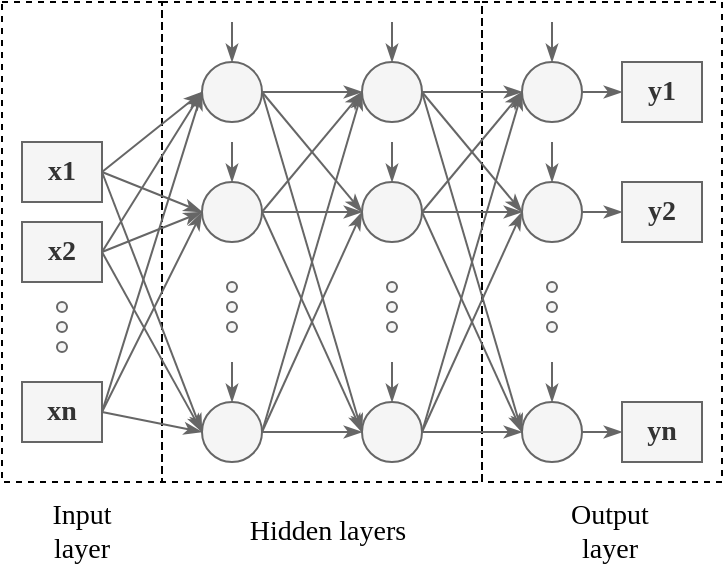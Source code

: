 <mxfile version="24.7.17">
  <diagram name="Stránka-1" id="KHQNstconk-omwnOxw34">
    <mxGraphModel dx="292" dy="147" grid="1" gridSize="10" guides="1" tooltips="1" connect="1" arrows="1" fold="1" page="1" pageScale="1" pageWidth="827" pageHeight="1169" math="0" shadow="0">
      <root>
        <mxCell id="0" />
        <mxCell id="1" parent="0" />
        <mxCell id="0XN_llY5n1YX43B12Pyf-75" value="" style="rounded=0;whiteSpace=wrap;html=1;fillColor=none;dashed=1;" vertex="1" parent="1">
          <mxGeometry x="350" y="20" width="120" height="240" as="geometry" />
        </mxCell>
        <mxCell id="0XN_llY5n1YX43B12Pyf-73" value="" style="rounded=0;whiteSpace=wrap;html=1;fillColor=none;dashed=1;" vertex="1" parent="1">
          <mxGeometry x="110" y="20" width="80" height="240" as="geometry" />
        </mxCell>
        <mxCell id="0XN_llY5n1YX43B12Pyf-74" value="" style="rounded=0;whiteSpace=wrap;html=1;fillColor=none;dashed=1;" vertex="1" parent="1">
          <mxGeometry x="190" y="20" width="160" height="240" as="geometry" />
        </mxCell>
        <mxCell id="0XN_llY5n1YX43B12Pyf-1" value="x1" style="text;html=1;align=center;verticalAlign=middle;whiteSpace=wrap;rounded=0;fontFamily=Times New Roman;fontSize=14;fontStyle=1;fillColor=#f5f5f5;fontColor=#333333;strokeColor=#666666;" vertex="1" parent="1">
          <mxGeometry x="120" y="90" width="40" height="30" as="geometry" />
        </mxCell>
        <mxCell id="0XN_llY5n1YX43B12Pyf-2" value="x2" style="text;html=1;align=center;verticalAlign=middle;whiteSpace=wrap;rounded=0;fontFamily=Times New Roman;fontSize=14;fontStyle=1;fillColor=#f5f5f5;fontColor=#333333;strokeColor=#666666;" vertex="1" parent="1">
          <mxGeometry x="120" y="130" width="40" height="30" as="geometry" />
        </mxCell>
        <mxCell id="0XN_llY5n1YX43B12Pyf-3" value="xn" style="text;html=1;align=center;verticalAlign=middle;whiteSpace=wrap;rounded=0;fontFamily=Times New Roman;fontSize=14;fontStyle=1;fillColor=#f5f5f5;fontColor=#333333;strokeColor=#666666;" vertex="1" parent="1">
          <mxGeometry x="120" y="210" width="40" height="30" as="geometry" />
        </mxCell>
        <mxCell id="0XN_llY5n1YX43B12Pyf-4" value="" style="ellipse;whiteSpace=wrap;html=1;aspect=fixed;fillColor=#f5f5f5;fontColor=#333333;strokeColor=#666666;" vertex="1" parent="1">
          <mxGeometry x="137.5" y="170" width="5" height="5" as="geometry" />
        </mxCell>
        <mxCell id="0XN_llY5n1YX43B12Pyf-6" value="" style="ellipse;whiteSpace=wrap;html=1;aspect=fixed;fillColor=#f5f5f5;fontColor=#333333;strokeColor=#666666;" vertex="1" parent="1">
          <mxGeometry x="137.5" y="180" width="5" height="5" as="geometry" />
        </mxCell>
        <mxCell id="0XN_llY5n1YX43B12Pyf-7" value="" style="ellipse;whiteSpace=wrap;html=1;aspect=fixed;fillColor=#f5f5f5;fontColor=#333333;strokeColor=#666666;" vertex="1" parent="1">
          <mxGeometry x="137.5" y="190" width="5" height="5" as="geometry" />
        </mxCell>
        <mxCell id="0XN_llY5n1YX43B12Pyf-8" value="" style="ellipse;whiteSpace=wrap;html=1;aspect=fixed;fillColor=#f5f5f5;fontColor=#333333;strokeColor=#666666;" vertex="1" parent="1">
          <mxGeometry x="210" y="50" width="30" height="30" as="geometry" />
        </mxCell>
        <mxCell id="0XN_llY5n1YX43B12Pyf-10" value="" style="ellipse;whiteSpace=wrap;html=1;aspect=fixed;fillColor=#f5f5f5;fontColor=#333333;strokeColor=#666666;" vertex="1" parent="1">
          <mxGeometry x="210" y="110" width="30" height="30" as="geometry" />
        </mxCell>
        <mxCell id="0XN_llY5n1YX43B12Pyf-13" value="" style="ellipse;whiteSpace=wrap;html=1;aspect=fixed;fillColor=#f5f5f5;fontColor=#333333;strokeColor=#666666;" vertex="1" parent="1">
          <mxGeometry x="210" y="220" width="30" height="30" as="geometry" />
        </mxCell>
        <mxCell id="0XN_llY5n1YX43B12Pyf-14" value="" style="ellipse;whiteSpace=wrap;html=1;aspect=fixed;fillColor=#f5f5f5;fontColor=#333333;strokeColor=#666666;" vertex="1" parent="1">
          <mxGeometry x="222.5" y="160" width="5" height="5" as="geometry" />
        </mxCell>
        <mxCell id="0XN_llY5n1YX43B12Pyf-15" value="" style="ellipse;whiteSpace=wrap;html=1;aspect=fixed;fillColor=#f5f5f5;fontColor=#333333;strokeColor=#666666;" vertex="1" parent="1">
          <mxGeometry x="222.5" y="170" width="5" height="5" as="geometry" />
        </mxCell>
        <mxCell id="0XN_llY5n1YX43B12Pyf-16" value="" style="ellipse;whiteSpace=wrap;html=1;aspect=fixed;fillColor=#f5f5f5;fontColor=#333333;strokeColor=#666666;" vertex="1" parent="1">
          <mxGeometry x="222.5" y="180" width="5" height="5" as="geometry" />
        </mxCell>
        <mxCell id="0XN_llY5n1YX43B12Pyf-17" value="" style="ellipse;whiteSpace=wrap;html=1;aspect=fixed;fillColor=#f5f5f5;fontColor=#333333;strokeColor=#666666;" vertex="1" parent="1">
          <mxGeometry x="290" y="50" width="30" height="30" as="geometry" />
        </mxCell>
        <mxCell id="0XN_llY5n1YX43B12Pyf-18" value="" style="ellipse;whiteSpace=wrap;html=1;aspect=fixed;fillColor=#f5f5f5;fontColor=#333333;strokeColor=#666666;" vertex="1" parent="1">
          <mxGeometry x="290" y="110" width="30" height="30" as="geometry" />
        </mxCell>
        <mxCell id="0XN_llY5n1YX43B12Pyf-19" value="" style="ellipse;whiteSpace=wrap;html=1;aspect=fixed;fillColor=#f5f5f5;fontColor=#333333;strokeColor=#666666;" vertex="1" parent="1">
          <mxGeometry x="290" y="220" width="30" height="30" as="geometry" />
        </mxCell>
        <mxCell id="0XN_llY5n1YX43B12Pyf-20" value="" style="ellipse;whiteSpace=wrap;html=1;aspect=fixed;fillColor=#f5f5f5;fontColor=#333333;strokeColor=#666666;" vertex="1" parent="1">
          <mxGeometry x="302.5" y="160" width="5" height="5" as="geometry" />
        </mxCell>
        <mxCell id="0XN_llY5n1YX43B12Pyf-21" value="" style="ellipse;whiteSpace=wrap;html=1;aspect=fixed;fillColor=#f5f5f5;fontColor=#333333;strokeColor=#666666;" vertex="1" parent="1">
          <mxGeometry x="302.5" y="170" width="5" height="5" as="geometry" />
        </mxCell>
        <mxCell id="0XN_llY5n1YX43B12Pyf-22" value="" style="ellipse;whiteSpace=wrap;html=1;aspect=fixed;fillColor=#f5f5f5;fontColor=#333333;strokeColor=#666666;" vertex="1" parent="1">
          <mxGeometry x="302.5" y="180" width="5" height="5" as="geometry" />
        </mxCell>
        <mxCell id="0XN_llY5n1YX43B12Pyf-23" value="" style="ellipse;whiteSpace=wrap;html=1;aspect=fixed;fillColor=#f5f5f5;fontColor=#333333;strokeColor=#666666;" vertex="1" parent="1">
          <mxGeometry x="370" y="50" width="30" height="30" as="geometry" />
        </mxCell>
        <mxCell id="0XN_llY5n1YX43B12Pyf-24" value="" style="ellipse;whiteSpace=wrap;html=1;aspect=fixed;fillColor=#f5f5f5;fontColor=#333333;strokeColor=#666666;" vertex="1" parent="1">
          <mxGeometry x="370" y="110" width="30" height="30" as="geometry" />
        </mxCell>
        <mxCell id="0XN_llY5n1YX43B12Pyf-25" value="" style="ellipse;whiteSpace=wrap;html=1;aspect=fixed;fillColor=#f5f5f5;fontColor=#333333;strokeColor=#666666;" vertex="1" parent="1">
          <mxGeometry x="370" y="220" width="30" height="30" as="geometry" />
        </mxCell>
        <mxCell id="0XN_llY5n1YX43B12Pyf-26" value="" style="ellipse;whiteSpace=wrap;html=1;aspect=fixed;fillColor=#f5f5f5;fontColor=#333333;strokeColor=#666666;" vertex="1" parent="1">
          <mxGeometry x="382.5" y="160" width="5" height="5" as="geometry" />
        </mxCell>
        <mxCell id="0XN_llY5n1YX43B12Pyf-27" value="" style="ellipse;whiteSpace=wrap;html=1;aspect=fixed;fillColor=#f5f5f5;fontColor=#333333;strokeColor=#666666;" vertex="1" parent="1">
          <mxGeometry x="382.5" y="170" width="5" height="5" as="geometry" />
        </mxCell>
        <mxCell id="0XN_llY5n1YX43B12Pyf-28" value="" style="ellipse;whiteSpace=wrap;html=1;aspect=fixed;fillColor=#f5f5f5;fontColor=#333333;strokeColor=#666666;" vertex="1" parent="1">
          <mxGeometry x="382.5" y="180" width="5" height="5" as="geometry" />
        </mxCell>
        <mxCell id="0XN_llY5n1YX43B12Pyf-30" value="" style="endArrow=classicThin;html=1;rounded=0;exitX=1;exitY=0.5;exitDx=0;exitDy=0;entryX=0;entryY=0.5;entryDx=0;entryDy=0;endFill=1;fillColor=#f5f5f5;strokeColor=#666666;" edge="1" parent="1" source="0XN_llY5n1YX43B12Pyf-1" target="0XN_llY5n1YX43B12Pyf-8">
          <mxGeometry width="50" height="50" relative="1" as="geometry">
            <mxPoint x="210" y="180" as="sourcePoint" />
            <mxPoint x="260" y="130" as="targetPoint" />
          </mxGeometry>
        </mxCell>
        <mxCell id="0XN_llY5n1YX43B12Pyf-31" value="" style="endArrow=classicThin;html=1;rounded=0;exitX=1;exitY=0.5;exitDx=0;exitDy=0;entryX=0;entryY=0.5;entryDx=0;entryDy=0;endFill=1;fillColor=#f5f5f5;strokeColor=#666666;" edge="1" parent="1" source="0XN_llY5n1YX43B12Pyf-1" target="0XN_llY5n1YX43B12Pyf-10">
          <mxGeometry width="50" height="50" relative="1" as="geometry">
            <mxPoint x="170" y="115" as="sourcePoint" />
            <mxPoint x="220" y="95" as="targetPoint" />
          </mxGeometry>
        </mxCell>
        <mxCell id="0XN_llY5n1YX43B12Pyf-32" value="" style="endArrow=classicThin;html=1;rounded=0;exitX=1;exitY=0.5;exitDx=0;exitDy=0;entryX=0;entryY=0.5;entryDx=0;entryDy=0;endFill=1;fillColor=#f5f5f5;strokeColor=#666666;" edge="1" parent="1" source="0XN_llY5n1YX43B12Pyf-1" target="0XN_llY5n1YX43B12Pyf-13">
          <mxGeometry width="50" height="50" relative="1" as="geometry">
            <mxPoint x="180" y="125" as="sourcePoint" />
            <mxPoint x="230" y="105" as="targetPoint" />
          </mxGeometry>
        </mxCell>
        <mxCell id="0XN_llY5n1YX43B12Pyf-33" value="" style="endArrow=classicThin;html=1;rounded=0;exitX=1;exitY=0.5;exitDx=0;exitDy=0;entryX=0;entryY=0.5;entryDx=0;entryDy=0;endFill=1;fillColor=#f5f5f5;strokeColor=#666666;" edge="1" parent="1" source="0XN_llY5n1YX43B12Pyf-2" target="0XN_llY5n1YX43B12Pyf-8">
          <mxGeometry width="50" height="50" relative="1" as="geometry">
            <mxPoint x="190" y="135" as="sourcePoint" />
            <mxPoint x="240" y="115" as="targetPoint" />
          </mxGeometry>
        </mxCell>
        <mxCell id="0XN_llY5n1YX43B12Pyf-34" value="" style="endArrow=classicThin;html=1;rounded=0;exitX=1;exitY=0.5;exitDx=0;exitDy=0;entryX=0;entryY=0.5;entryDx=0;entryDy=0;endFill=1;fillColor=#f5f5f5;strokeColor=#666666;" edge="1" parent="1" source="0XN_llY5n1YX43B12Pyf-2" target="0XN_llY5n1YX43B12Pyf-10">
          <mxGeometry width="50" height="50" relative="1" as="geometry">
            <mxPoint x="200" y="145" as="sourcePoint" />
            <mxPoint x="250" y="125" as="targetPoint" />
          </mxGeometry>
        </mxCell>
        <mxCell id="0XN_llY5n1YX43B12Pyf-35" value="" style="endArrow=classicThin;html=1;rounded=0;exitX=1;exitY=0.5;exitDx=0;exitDy=0;entryX=0;entryY=0.5;entryDx=0;entryDy=0;endFill=1;fillColor=#f5f5f5;strokeColor=#666666;" edge="1" parent="1" source="0XN_llY5n1YX43B12Pyf-3" target="0XN_llY5n1YX43B12Pyf-13">
          <mxGeometry width="50" height="50" relative="1" as="geometry">
            <mxPoint x="210" y="155" as="sourcePoint" />
            <mxPoint x="260" y="135" as="targetPoint" />
          </mxGeometry>
        </mxCell>
        <mxCell id="0XN_llY5n1YX43B12Pyf-36" value="" style="endArrow=classicThin;html=1;rounded=0;exitX=1;exitY=0.5;exitDx=0;exitDy=0;entryX=0;entryY=0.5;entryDx=0;entryDy=0;endFill=1;fillColor=#f5f5f5;strokeColor=#666666;" edge="1" parent="1" source="0XN_llY5n1YX43B12Pyf-2" target="0XN_llY5n1YX43B12Pyf-13">
          <mxGeometry width="50" height="50" relative="1" as="geometry">
            <mxPoint x="220" y="165" as="sourcePoint" />
            <mxPoint x="270" y="145" as="targetPoint" />
          </mxGeometry>
        </mxCell>
        <mxCell id="0XN_llY5n1YX43B12Pyf-37" value="" style="endArrow=classicThin;html=1;rounded=0;exitX=1;exitY=0.5;exitDx=0;exitDy=0;entryX=0;entryY=0.5;entryDx=0;entryDy=0;endFill=1;fillColor=#f5f5f5;strokeColor=#666666;" edge="1" parent="1" source="0XN_llY5n1YX43B12Pyf-3" target="0XN_llY5n1YX43B12Pyf-10">
          <mxGeometry width="50" height="50" relative="1" as="geometry">
            <mxPoint x="230" y="175" as="sourcePoint" />
            <mxPoint x="280" y="155" as="targetPoint" />
          </mxGeometry>
        </mxCell>
        <mxCell id="0XN_llY5n1YX43B12Pyf-38" value="" style="endArrow=classicThin;html=1;rounded=0;exitX=1;exitY=0.5;exitDx=0;exitDy=0;entryX=0;entryY=0.5;entryDx=0;entryDy=0;endFill=1;fillColor=#f5f5f5;strokeColor=#666666;" edge="1" parent="1" source="0XN_llY5n1YX43B12Pyf-3" target="0XN_llY5n1YX43B12Pyf-8">
          <mxGeometry width="50" height="50" relative="1" as="geometry">
            <mxPoint x="240" y="185" as="sourcePoint" />
            <mxPoint x="290" y="165" as="targetPoint" />
          </mxGeometry>
        </mxCell>
        <mxCell id="0XN_llY5n1YX43B12Pyf-39" value="" style="endArrow=classicThin;html=1;rounded=0;exitX=1;exitY=0.5;exitDx=0;exitDy=0;entryX=0;entryY=0.5;entryDx=0;entryDy=0;endFill=1;fillColor=#f5f5f5;strokeColor=#666666;" edge="1" parent="1" source="0XN_llY5n1YX43B12Pyf-8" target="0XN_llY5n1YX43B12Pyf-17">
          <mxGeometry width="50" height="50" relative="1" as="geometry">
            <mxPoint x="252.5" y="70" as="sourcePoint" />
            <mxPoint x="302.5" y="30" as="targetPoint" />
          </mxGeometry>
        </mxCell>
        <mxCell id="0XN_llY5n1YX43B12Pyf-40" value="" style="endArrow=classicThin;html=1;rounded=0;exitX=1;exitY=0.5;exitDx=0;exitDy=0;entryX=0;entryY=0.5;entryDx=0;entryDy=0;endFill=1;fillColor=#f5f5f5;strokeColor=#666666;" edge="1" parent="1" source="0XN_llY5n1YX43B12Pyf-8" target="0XN_llY5n1YX43B12Pyf-18">
          <mxGeometry width="50" height="50" relative="1" as="geometry">
            <mxPoint x="250" y="75" as="sourcePoint" />
            <mxPoint x="300" y="75" as="targetPoint" />
          </mxGeometry>
        </mxCell>
        <mxCell id="0XN_llY5n1YX43B12Pyf-41" value="" style="endArrow=classicThin;html=1;rounded=0;exitX=1;exitY=0.5;exitDx=0;exitDy=0;entryX=0;entryY=0.5;entryDx=0;entryDy=0;endFill=1;fillColor=#f5f5f5;strokeColor=#666666;" edge="1" parent="1" source="0XN_llY5n1YX43B12Pyf-8" target="0XN_llY5n1YX43B12Pyf-19">
          <mxGeometry width="50" height="50" relative="1" as="geometry">
            <mxPoint x="260" y="85" as="sourcePoint" />
            <mxPoint x="310" y="85" as="targetPoint" />
          </mxGeometry>
        </mxCell>
        <mxCell id="0XN_llY5n1YX43B12Pyf-42" value="" style="endArrow=classicThin;html=1;rounded=0;exitX=1;exitY=0.5;exitDx=0;exitDy=0;entryX=0;entryY=0.5;entryDx=0;entryDy=0;endFill=1;fillColor=#f5f5f5;strokeColor=#666666;" edge="1" parent="1" source="0XN_llY5n1YX43B12Pyf-10" target="0XN_llY5n1YX43B12Pyf-17">
          <mxGeometry width="50" height="50" relative="1" as="geometry">
            <mxPoint x="270" y="95" as="sourcePoint" />
            <mxPoint x="320" y="95" as="targetPoint" />
          </mxGeometry>
        </mxCell>
        <mxCell id="0XN_llY5n1YX43B12Pyf-43" value="" style="endArrow=classicThin;html=1;rounded=0;exitX=1;exitY=0.5;exitDx=0;exitDy=0;entryX=0;entryY=0.5;entryDx=0;entryDy=0;endFill=1;fillColor=#f5f5f5;strokeColor=#666666;" edge="1" parent="1" source="0XN_llY5n1YX43B12Pyf-10" target="0XN_llY5n1YX43B12Pyf-18">
          <mxGeometry width="50" height="50" relative="1" as="geometry">
            <mxPoint x="280" y="105" as="sourcePoint" />
            <mxPoint x="330" y="105" as="targetPoint" />
          </mxGeometry>
        </mxCell>
        <mxCell id="0XN_llY5n1YX43B12Pyf-44" value="" style="endArrow=classicThin;html=1;rounded=0;exitX=1;exitY=0.5;exitDx=0;exitDy=0;entryX=0;entryY=0.5;entryDx=0;entryDy=0;endFill=1;fillColor=#f5f5f5;strokeColor=#666666;" edge="1" parent="1" source="0XN_llY5n1YX43B12Pyf-10" target="0XN_llY5n1YX43B12Pyf-19">
          <mxGeometry width="50" height="50" relative="1" as="geometry">
            <mxPoint x="290" y="115" as="sourcePoint" />
            <mxPoint x="340" y="115" as="targetPoint" />
          </mxGeometry>
        </mxCell>
        <mxCell id="0XN_llY5n1YX43B12Pyf-45" value="" style="endArrow=classicThin;html=1;rounded=0;exitX=1;exitY=0.5;exitDx=0;exitDy=0;entryX=0;entryY=0.5;entryDx=0;entryDy=0;endFill=1;fillColor=#f5f5f5;strokeColor=#666666;" edge="1" parent="1" source="0XN_llY5n1YX43B12Pyf-13" target="0XN_llY5n1YX43B12Pyf-19">
          <mxGeometry width="50" height="50" relative="1" as="geometry">
            <mxPoint x="300" y="125" as="sourcePoint" />
            <mxPoint x="350" y="125" as="targetPoint" />
          </mxGeometry>
        </mxCell>
        <mxCell id="0XN_llY5n1YX43B12Pyf-46" value="" style="endArrow=classicThin;html=1;rounded=0;exitX=1;exitY=0.5;exitDx=0;exitDy=0;entryX=0;entryY=0.5;entryDx=0;entryDy=0;endFill=1;fillColor=#f5f5f5;strokeColor=#666666;" edge="1" parent="1" source="0XN_llY5n1YX43B12Pyf-13" target="0XN_llY5n1YX43B12Pyf-18">
          <mxGeometry width="50" height="50" relative="1" as="geometry">
            <mxPoint x="310" y="135" as="sourcePoint" />
            <mxPoint x="360" y="135" as="targetPoint" />
          </mxGeometry>
        </mxCell>
        <mxCell id="0XN_llY5n1YX43B12Pyf-47" value="" style="endArrow=classicThin;html=1;rounded=0;exitX=1;exitY=0.5;exitDx=0;exitDy=0;entryX=0;entryY=0.5;entryDx=0;entryDy=0;endFill=1;fillColor=#f5f5f5;strokeColor=#666666;" edge="1" parent="1" source="0XN_llY5n1YX43B12Pyf-13" target="0XN_llY5n1YX43B12Pyf-17">
          <mxGeometry width="50" height="50" relative="1" as="geometry">
            <mxPoint x="320" y="145" as="sourcePoint" />
            <mxPoint x="370" y="145" as="targetPoint" />
          </mxGeometry>
        </mxCell>
        <mxCell id="0XN_llY5n1YX43B12Pyf-48" value="" style="endArrow=classicThin;html=1;rounded=0;exitX=1;exitY=0.5;exitDx=0;exitDy=0;entryX=0;entryY=0.5;entryDx=0;entryDy=0;endFill=1;fillColor=#f5f5f5;strokeColor=#666666;" edge="1" parent="1" source="0XN_llY5n1YX43B12Pyf-17" target="0XN_llY5n1YX43B12Pyf-23">
          <mxGeometry width="50" height="50" relative="1" as="geometry">
            <mxPoint x="250" y="75" as="sourcePoint" />
            <mxPoint x="300" y="75" as="targetPoint" />
          </mxGeometry>
        </mxCell>
        <mxCell id="0XN_llY5n1YX43B12Pyf-49" value="" style="endArrow=classicThin;html=1;rounded=0;exitX=1;exitY=0.5;exitDx=0;exitDy=0;entryX=0;entryY=0.5;entryDx=0;entryDy=0;endFill=1;fillColor=#f5f5f5;strokeColor=#666666;" edge="1" parent="1" source="0XN_llY5n1YX43B12Pyf-17" target="0XN_llY5n1YX43B12Pyf-24">
          <mxGeometry width="50" height="50" relative="1" as="geometry">
            <mxPoint x="330" y="75" as="sourcePoint" />
            <mxPoint x="380" y="75" as="targetPoint" />
          </mxGeometry>
        </mxCell>
        <mxCell id="0XN_llY5n1YX43B12Pyf-50" value="" style="endArrow=classicThin;html=1;rounded=0;exitX=1;exitY=0.5;exitDx=0;exitDy=0;entryX=0;entryY=0.5;entryDx=0;entryDy=0;endFill=1;fillColor=#f5f5f5;strokeColor=#666666;" edge="1" parent="1" source="0XN_llY5n1YX43B12Pyf-17" target="0XN_llY5n1YX43B12Pyf-25">
          <mxGeometry width="50" height="50" relative="1" as="geometry">
            <mxPoint x="340" y="85" as="sourcePoint" />
            <mxPoint x="390" y="85" as="targetPoint" />
          </mxGeometry>
        </mxCell>
        <mxCell id="0XN_llY5n1YX43B12Pyf-51" value="" style="endArrow=classicThin;html=1;rounded=0;exitX=1;exitY=0.5;exitDx=0;exitDy=0;entryX=0;entryY=0.5;entryDx=0;entryDy=0;endFill=1;fillColor=#f5f5f5;strokeColor=#666666;" edge="1" parent="1" source="0XN_llY5n1YX43B12Pyf-18" target="0XN_llY5n1YX43B12Pyf-23">
          <mxGeometry width="50" height="50" relative="1" as="geometry">
            <mxPoint x="350" y="95" as="sourcePoint" />
            <mxPoint x="400" y="95" as="targetPoint" />
          </mxGeometry>
        </mxCell>
        <mxCell id="0XN_llY5n1YX43B12Pyf-52" value="" style="endArrow=classicThin;html=1;rounded=0;exitX=1;exitY=0.5;exitDx=0;exitDy=0;entryX=0;entryY=0.5;entryDx=0;entryDy=0;endFill=1;fillColor=#f5f5f5;strokeColor=#666666;" edge="1" parent="1" source="0XN_llY5n1YX43B12Pyf-18" target="0XN_llY5n1YX43B12Pyf-24">
          <mxGeometry width="50" height="50" relative="1" as="geometry">
            <mxPoint x="360" y="105" as="sourcePoint" />
            <mxPoint x="410" y="105" as="targetPoint" />
          </mxGeometry>
        </mxCell>
        <mxCell id="0XN_llY5n1YX43B12Pyf-53" value="" style="endArrow=classicThin;html=1;rounded=0;exitX=1;exitY=0.5;exitDx=0;exitDy=0;entryX=0;entryY=0.5;entryDx=0;entryDy=0;endFill=1;fillColor=#f5f5f5;strokeColor=#666666;" edge="1" parent="1" source="0XN_llY5n1YX43B12Pyf-18" target="0XN_llY5n1YX43B12Pyf-25">
          <mxGeometry width="50" height="50" relative="1" as="geometry">
            <mxPoint x="370" y="115" as="sourcePoint" />
            <mxPoint x="420" y="115" as="targetPoint" />
          </mxGeometry>
        </mxCell>
        <mxCell id="0XN_llY5n1YX43B12Pyf-54" value="" style="endArrow=classicThin;html=1;rounded=0;exitX=1;exitY=0.5;exitDx=0;exitDy=0;entryX=0;entryY=0.5;entryDx=0;entryDy=0;endFill=1;fillColor=#f5f5f5;strokeColor=#666666;" edge="1" parent="1" source="0XN_llY5n1YX43B12Pyf-19" target="0XN_llY5n1YX43B12Pyf-23">
          <mxGeometry width="50" height="50" relative="1" as="geometry">
            <mxPoint x="380" y="125" as="sourcePoint" />
            <mxPoint x="430" y="125" as="targetPoint" />
          </mxGeometry>
        </mxCell>
        <mxCell id="0XN_llY5n1YX43B12Pyf-55" value="" style="endArrow=classicThin;html=1;rounded=0;exitX=1;exitY=0.5;exitDx=0;exitDy=0;entryX=0;entryY=0.5;entryDx=0;entryDy=0;endFill=1;fillColor=#f5f5f5;strokeColor=#666666;" edge="1" parent="1" source="0XN_llY5n1YX43B12Pyf-19" target="0XN_llY5n1YX43B12Pyf-24">
          <mxGeometry width="50" height="50" relative="1" as="geometry">
            <mxPoint x="390" y="135" as="sourcePoint" />
            <mxPoint x="440" y="135" as="targetPoint" />
          </mxGeometry>
        </mxCell>
        <mxCell id="0XN_llY5n1YX43B12Pyf-56" value="" style="endArrow=classicThin;html=1;rounded=0;exitX=1;exitY=0.5;exitDx=0;exitDy=0;entryX=0;entryY=0.5;entryDx=0;entryDy=0;endFill=1;fillColor=#f5f5f5;strokeColor=#666666;" edge="1" parent="1" source="0XN_llY5n1YX43B12Pyf-19" target="0XN_llY5n1YX43B12Pyf-25">
          <mxGeometry width="50" height="50" relative="1" as="geometry">
            <mxPoint x="400" y="145" as="sourcePoint" />
            <mxPoint x="450" y="145" as="targetPoint" />
          </mxGeometry>
        </mxCell>
        <mxCell id="0XN_llY5n1YX43B12Pyf-57" value="" style="endArrow=classicThin;html=1;rounded=0;exitX=1;exitY=0.5;exitDx=0;exitDy=0;endFill=1;entryX=0;entryY=0.5;entryDx=0;entryDy=0;fillColor=#f5f5f5;strokeColor=#666666;" edge="1" parent="1" source="0XN_llY5n1YX43B12Pyf-23" target="0XN_llY5n1YX43B12Pyf-69">
          <mxGeometry width="50" height="50" relative="1" as="geometry">
            <mxPoint x="410" y="155" as="sourcePoint" />
            <mxPoint x="440" y="65" as="targetPoint" />
          </mxGeometry>
        </mxCell>
        <mxCell id="0XN_llY5n1YX43B12Pyf-58" value="" style="endArrow=classicThin;html=1;rounded=0;exitX=1;exitY=0.5;exitDx=0;exitDy=0;endFill=1;entryX=0;entryY=0.5;entryDx=0;entryDy=0;fillColor=#f5f5f5;strokeColor=#666666;" edge="1" parent="1" source="0XN_llY5n1YX43B12Pyf-24" target="0XN_llY5n1YX43B12Pyf-70">
          <mxGeometry width="50" height="50" relative="1" as="geometry">
            <mxPoint x="420" y="165" as="sourcePoint" />
            <mxPoint x="440" y="125" as="targetPoint" />
          </mxGeometry>
        </mxCell>
        <mxCell id="0XN_llY5n1YX43B12Pyf-59" value="" style="endArrow=classicThin;html=1;rounded=0;exitX=1;exitY=0.5;exitDx=0;exitDy=0;endFill=1;entryX=0;entryY=0.5;entryDx=0;entryDy=0;fillColor=#f5f5f5;strokeColor=#666666;" edge="1" parent="1" source="0XN_llY5n1YX43B12Pyf-25" target="0XN_llY5n1YX43B12Pyf-71">
          <mxGeometry width="50" height="50" relative="1" as="geometry">
            <mxPoint x="430" y="175" as="sourcePoint" />
            <mxPoint x="440" y="235" as="targetPoint" />
          </mxGeometry>
        </mxCell>
        <mxCell id="0XN_llY5n1YX43B12Pyf-60" value="" style="endArrow=classicThin;html=1;rounded=0;entryX=0.5;entryY=0;entryDx=0;entryDy=0;endFill=1;fillColor=#f5f5f5;strokeColor=#666666;" edge="1" parent="1" target="0XN_llY5n1YX43B12Pyf-8">
          <mxGeometry width="50" height="50" relative="1" as="geometry">
            <mxPoint x="225" y="30" as="sourcePoint" />
            <mxPoint x="490" y="185" as="targetPoint" />
          </mxGeometry>
        </mxCell>
        <mxCell id="0XN_llY5n1YX43B12Pyf-61" value="" style="endArrow=classicThin;html=1;rounded=0;entryX=0.5;entryY=0;entryDx=0;entryDy=0;endFill=1;fillColor=#f5f5f5;strokeColor=#666666;" edge="1" parent="1" target="0XN_llY5n1YX43B12Pyf-10">
          <mxGeometry width="50" height="50" relative="1" as="geometry">
            <mxPoint x="225" y="90" as="sourcePoint" />
            <mxPoint x="235" y="60" as="targetPoint" />
          </mxGeometry>
        </mxCell>
        <mxCell id="0XN_llY5n1YX43B12Pyf-62" value="" style="endArrow=classicThin;html=1;rounded=0;entryX=0.5;entryY=0;entryDx=0;entryDy=0;endFill=1;fillColor=#f5f5f5;strokeColor=#666666;" edge="1" parent="1" target="0XN_llY5n1YX43B12Pyf-13">
          <mxGeometry width="50" height="50" relative="1" as="geometry">
            <mxPoint x="225" y="200" as="sourcePoint" />
            <mxPoint x="245" y="70" as="targetPoint" />
          </mxGeometry>
        </mxCell>
        <mxCell id="0XN_llY5n1YX43B12Pyf-63" value="" style="endArrow=classicThin;html=1;rounded=0;entryX=0.5;entryY=0;entryDx=0;entryDy=0;endFill=1;fillColor=#f5f5f5;strokeColor=#666666;" edge="1" parent="1" target="0XN_llY5n1YX43B12Pyf-17">
          <mxGeometry width="50" height="50" relative="1" as="geometry">
            <mxPoint x="305" y="30" as="sourcePoint" />
            <mxPoint x="255" y="80" as="targetPoint" />
          </mxGeometry>
        </mxCell>
        <mxCell id="0XN_llY5n1YX43B12Pyf-64" value="" style="endArrow=classicThin;html=1;rounded=0;entryX=0.5;entryY=0;entryDx=0;entryDy=0;endFill=1;fillColor=#f5f5f5;strokeColor=#666666;" edge="1" parent="1" target="0XN_llY5n1YX43B12Pyf-18">
          <mxGeometry width="50" height="50" relative="1" as="geometry">
            <mxPoint x="305" y="90" as="sourcePoint" />
            <mxPoint x="265" y="90" as="targetPoint" />
          </mxGeometry>
        </mxCell>
        <mxCell id="0XN_llY5n1YX43B12Pyf-65" value="" style="endArrow=classicThin;html=1;rounded=0;entryX=0.5;entryY=0;entryDx=0;entryDy=0;endFill=1;fillColor=#f5f5f5;strokeColor=#666666;" edge="1" parent="1" target="0XN_llY5n1YX43B12Pyf-19">
          <mxGeometry width="50" height="50" relative="1" as="geometry">
            <mxPoint x="305" y="200" as="sourcePoint" />
            <mxPoint x="275" y="100" as="targetPoint" />
          </mxGeometry>
        </mxCell>
        <mxCell id="0XN_llY5n1YX43B12Pyf-66" value="" style="endArrow=classicThin;html=1;rounded=0;entryX=0.5;entryY=0;entryDx=0;entryDy=0;endFill=1;fillColor=#f5f5f5;strokeColor=#666666;" edge="1" parent="1" target="0XN_llY5n1YX43B12Pyf-23">
          <mxGeometry width="50" height="50" relative="1" as="geometry">
            <mxPoint x="385" y="30" as="sourcePoint" />
            <mxPoint x="285" y="110" as="targetPoint" />
          </mxGeometry>
        </mxCell>
        <mxCell id="0XN_llY5n1YX43B12Pyf-67" value="" style="endArrow=classicThin;html=1;rounded=0;entryX=0.5;entryY=0;entryDx=0;entryDy=0;endFill=1;fillColor=#f5f5f5;strokeColor=#666666;" edge="1" parent="1" target="0XN_llY5n1YX43B12Pyf-24">
          <mxGeometry width="50" height="50" relative="1" as="geometry">
            <mxPoint x="385" y="90" as="sourcePoint" />
            <mxPoint x="295" y="120" as="targetPoint" />
          </mxGeometry>
        </mxCell>
        <mxCell id="0XN_llY5n1YX43B12Pyf-68" value="" style="endArrow=classicThin;html=1;rounded=0;entryX=0.5;entryY=0;entryDx=0;entryDy=0;endFill=1;fillColor=#f5f5f5;strokeColor=#666666;" edge="1" parent="1" target="0XN_llY5n1YX43B12Pyf-25">
          <mxGeometry width="50" height="50" relative="1" as="geometry">
            <mxPoint x="385" y="200" as="sourcePoint" />
            <mxPoint x="305" y="130" as="targetPoint" />
          </mxGeometry>
        </mxCell>
        <mxCell id="0XN_llY5n1YX43B12Pyf-69" value="y1" style="text;html=1;align=center;verticalAlign=middle;whiteSpace=wrap;rounded=0;fontFamily=Times New Roman;fontSize=14;fontStyle=1;fillColor=#f5f5f5;fontColor=#333333;strokeColor=#666666;" vertex="1" parent="1">
          <mxGeometry x="420" y="50" width="40" height="30" as="geometry" />
        </mxCell>
        <mxCell id="0XN_llY5n1YX43B12Pyf-70" value="y2" style="text;html=1;align=center;verticalAlign=middle;whiteSpace=wrap;rounded=0;fontFamily=Times New Roman;fontSize=14;fontStyle=1;fillColor=#f5f5f5;fontColor=#333333;strokeColor=#666666;" vertex="1" parent="1">
          <mxGeometry x="420" y="110" width="40" height="30" as="geometry" />
        </mxCell>
        <mxCell id="0XN_llY5n1YX43B12Pyf-71" value="yn" style="text;html=1;align=center;verticalAlign=middle;whiteSpace=wrap;rounded=0;fontFamily=Times New Roman;fontSize=14;fontStyle=1;fillColor=#f5f5f5;fontColor=#333333;strokeColor=#666666;" vertex="1" parent="1">
          <mxGeometry x="420" y="220" width="40" height="30" as="geometry" />
        </mxCell>
        <mxCell id="0XN_llY5n1YX43B12Pyf-76" value="Input layer" style="text;html=1;align=center;verticalAlign=middle;whiteSpace=wrap;rounded=0;fontFamily=Times New Roman;fontSize=14;" vertex="1" parent="1">
          <mxGeometry x="120" y="270" width="60" height="30" as="geometry" />
        </mxCell>
        <mxCell id="0XN_llY5n1YX43B12Pyf-77" value="Hidden layers" style="text;html=1;align=center;verticalAlign=middle;whiteSpace=wrap;rounded=0;fontFamily=Times New Roman;fontSize=14;" vertex="1" parent="1">
          <mxGeometry x="222.5" y="270" width="100" height="30" as="geometry" />
        </mxCell>
        <mxCell id="0XN_llY5n1YX43B12Pyf-78" value="Output&lt;div&gt;layer&lt;/div&gt;" style="text;html=1;align=center;verticalAlign=middle;whiteSpace=wrap;rounded=0;fontFamily=Times New Roman;fontSize=14;" vertex="1" parent="1">
          <mxGeometry x="384" y="270" width="60" height="30" as="geometry" />
        </mxCell>
      </root>
    </mxGraphModel>
  </diagram>
</mxfile>
